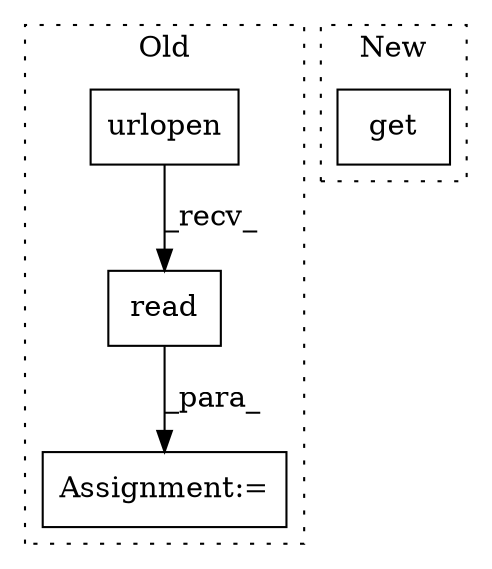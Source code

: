 digraph G {
subgraph cluster0 {
1 [label="urlopen" a="32" s="8884,8921" l="8,1" shape="box"];
3 [label="read" a="32" s="8923" l="6" shape="box"];
4 [label="Assignment:=" a="7" s="8868" l="1" shape="box"];
label = "Old";
style="dotted";
}
subgraph cluster1 {
2 [label="get" a="32" s="8796,8829" l="4,1" shape="box"];
label = "New";
style="dotted";
}
1 -> 3 [label="_recv_"];
3 -> 4 [label="_para_"];
}